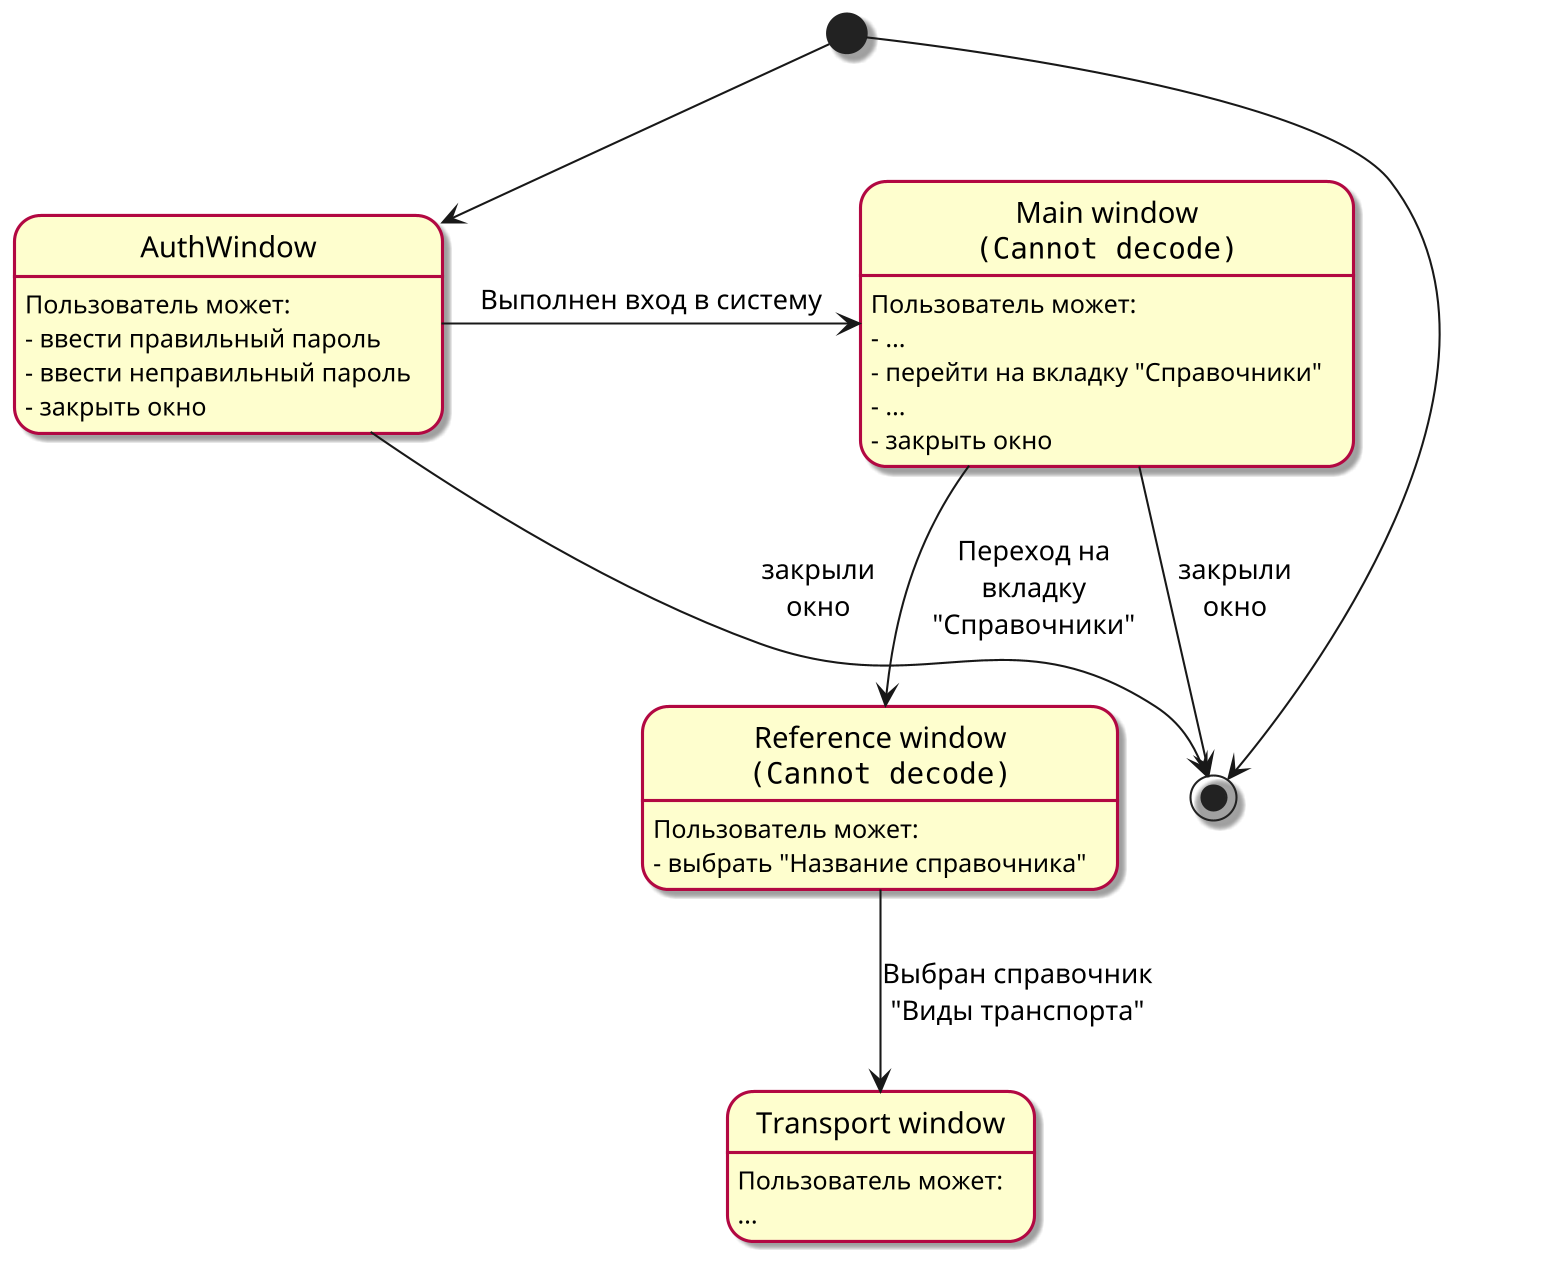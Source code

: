 @startuml

skinparam StateBorderThickness 1.5
skinparam StateBackgroundColor #FEFECE
skinparam StateBorderColor #B20842

skinparam dpi 200
skinparam Shadowing true

' ------------------------------------------------------------------------

state AuthWindow

state "Main window\n<img:layouts/out/lt_1.png>"      as MainWindow  
state "Reference window\n<img:layouts/out/lt_2.png>" as ReferenceWindow  
state "Transport window"                             as TransportWindow

[*] --> [*]

[*] --> AuthWindow
AuthWindow --> [*] : закрыли\nокно

AuthWindow : Пользователь может:
AuthWindow : - ввести правильный пароль
AuthWindow : - ввести неправильный пароль
AuthWindow : - закрыть окно

AuthWindow -> MainWindow : Выполнен вход в систему 
MainWindow : Пользователь может:
MainWindow : - ...
MainWindow : - перейти на вкладку "Справочники"
MainWindow : - ...
MainWindow : - закрыть окно

MainWindow --> [*] : закрыли\nокно
MainWindow --> ReferenceWindow : Переход на\nвкладку\n"Справочники"
ReferenceWindow : Пользователь может:
ReferenceWindow : - выбрать "Название справочника"  

ReferenceWindow -d-> TransportWindow : Выбран справочник\n"Виды транспорта" 
TransportWindow : Пользователь может:
TransportWindow : ...

@enduml
